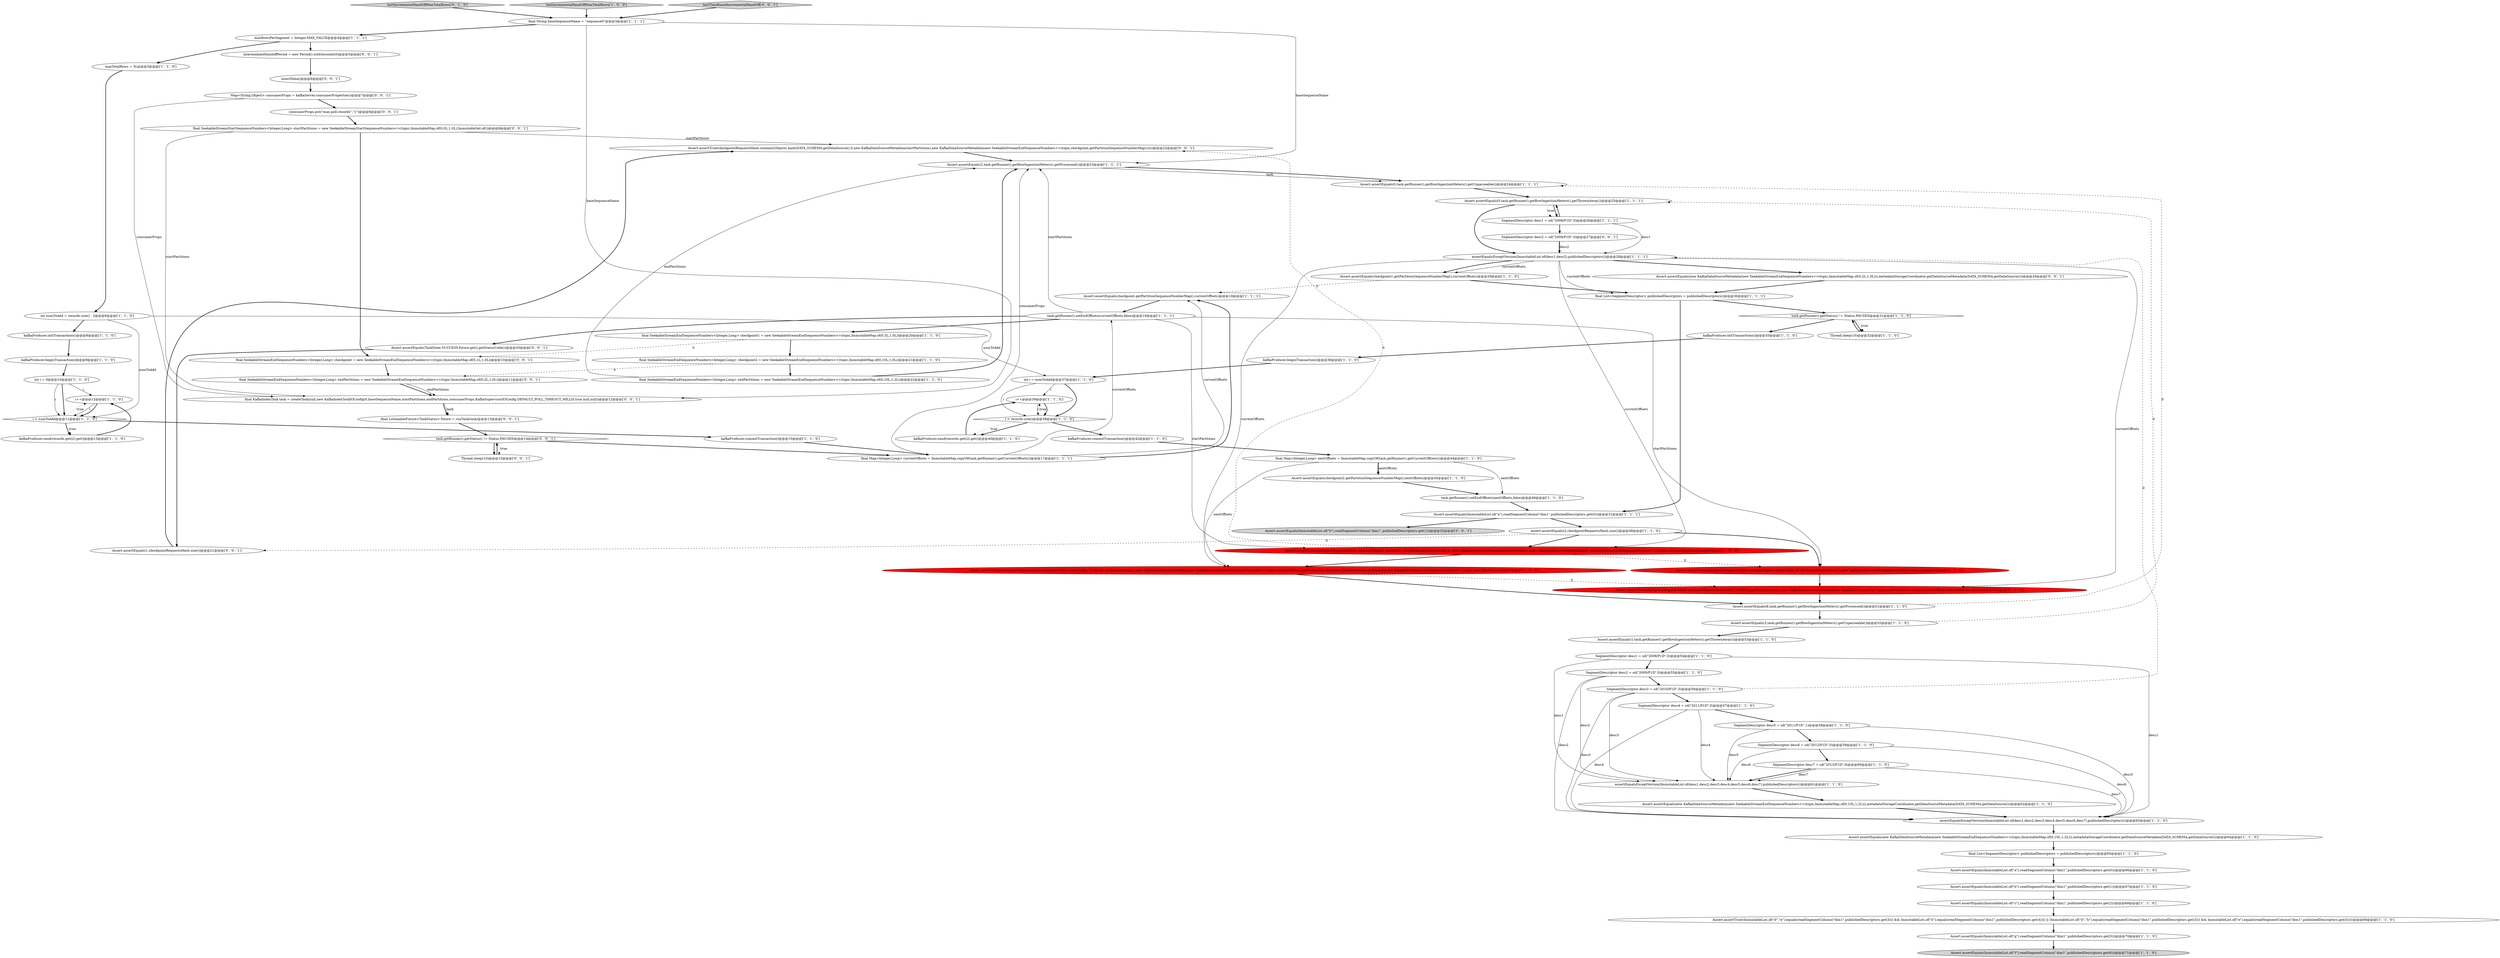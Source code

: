 digraph {
64 [style = filled, label = "testIncrementalHandOffMaxTotalRows['0', '1', '0']", fillcolor = lightgray, shape = diamond image = "AAA0AAABBB2BBB"];
4 [style = filled, label = "Assert.assertEquals(checkpoint1.getPartitionSequenceNumberMap(),currentOffsets)@@@29@@@['1', '1', '0']", fillcolor = white, shape = ellipse image = "AAA0AAABBB1BBB"];
44 [style = filled, label = "final SeekableStreamEndSequenceNumbers<Integer,Long> endPartitions = new SeekableStreamEndSequenceNumbers<>(topic,ImmutableMap.of(0,10L,1,2L))@@@22@@@['1', '1', '0']", fillcolor = white, shape = ellipse image = "AAA0AAABBB1BBB"];
70 [style = filled, label = "Map<String,Object> consumerProps = kafkaServer.consumerProperties()@@@7@@@['0', '0', '1']", fillcolor = white, shape = ellipse image = "AAA0AAABBB3BBB"];
48 [style = filled, label = "final SeekableStreamEndSequenceNumbers<Integer,Long> checkpoint2 = new SeekableStreamEndSequenceNumbers<>(topic,ImmutableMap.of(0,10L,1,0L))@@@21@@@['1', '1', '0']", fillcolor = white, shape = ellipse image = "AAA0AAABBB1BBB"];
67 [style = filled, label = "SegmentDescriptor desc2 = sd(\"2009/P1D\",0)@@@27@@@['0', '0', '1']", fillcolor = white, shape = ellipse image = "AAA0AAABBB3BBB"];
31 [style = filled, label = "Assert.assertTrue(checkpointRequestsHash.contains(Objects.hash(DATA_SCHEMA.getDataSource(),0,new KafkaDataSourceMetadata(new SeekableStreamStartSequenceNumbers<>(topic,currentOffsets,ImmutableSet.of())),new KafkaDataSourceMetadata(new SeekableStreamEndSequenceNumbers<>(topic,nextOffsets)))))@@@50@@@['1', '0', '0']", fillcolor = red, shape = ellipse image = "AAA1AAABBB1BBB"];
30 [style = filled, label = "Assert.assertEquals(ImmutableList.of(\"b\"),readSegmentColumn(\"dim1\",publishedDescriptors.get(1)))@@@67@@@['1', '1', '0']", fillcolor = white, shape = ellipse image = "AAA0AAABBB1BBB"];
24 [style = filled, label = "Assert.assertEquals(checkpoint.getPartitionSequenceNumberMap(),currentOffsets)@@@18@@@['1', '1', '1']", fillcolor = white, shape = ellipse image = "AAA0AAABBB1BBB"];
35 [style = filled, label = "final SeekableStreamEndSequenceNumbers<Integer,Long> checkpoint1 = new SeekableStreamEndSequenceNumbers<>(topic,ImmutableMap.of(0,3L,1,0L))@@@20@@@['1', '1', '0']", fillcolor = white, shape = ellipse image = "AAA0AAABBB1BBB"];
11 [style = filled, label = "task.getRunner().setEndOffsets(currentOffsets,false)@@@19@@@['1', '1', '1']", fillcolor = white, shape = ellipse image = "AAA0AAABBB1BBB"];
8 [style = filled, label = "Assert.assertEquals(8,task.getRunner().getRowIngestionMeters().getProcessed())@@@51@@@['1', '1', '0']", fillcolor = white, shape = ellipse image = "AAA0AAABBB1BBB"];
37 [style = filled, label = "kafkaProducer.initTransactions()@@@8@@@['1', '1', '0']", fillcolor = white, shape = ellipse image = "AAA0AAABBB1BBB"];
45 [style = filled, label = "task.getRunner().setEndOffsets(nextOffsets,false)@@@46@@@['1', '1', '0']", fillcolor = white, shape = ellipse image = "AAA0AAABBB1BBB"];
75 [style = filled, label = "final SeekableStreamStartSequenceNumbers<Integer,Long> startPartitions = new SeekableStreamStartSequenceNumbers<>(topic,ImmutableMap.of(0,0L,1,0L),ImmutableSet.of())@@@9@@@['0', '0', '1']", fillcolor = white, shape = ellipse image = "AAA0AAABBB3BBB"];
3 [style = filled, label = "kafkaProducer.commitTransaction()@@@15@@@['1', '1', '0']", fillcolor = white, shape = ellipse image = "AAA0AAABBB1BBB"];
40 [style = filled, label = "kafkaProducer.initTransactions()@@@35@@@['1', '1', '0']", fillcolor = white, shape = ellipse image = "AAA0AAABBB1BBB"];
56 [style = filled, label = "int numToAdd = records.size() - 2@@@6@@@['1', '1', '0']", fillcolor = white, shape = ellipse image = "AAA0AAABBB1BBB"];
74 [style = filled, label = "final SeekableStreamEndSequenceNumbers<Integer,Long> endPartitions = new SeekableStreamEndSequenceNumbers<>(topic,ImmutableMap.of(0,2L,1,0L))@@@11@@@['0', '0', '1']", fillcolor = white, shape = ellipse image = "AAA0AAABBB3BBB"];
50 [style = filled, label = "Assert.assertEquals(checkpoint2.getPartitionSequenceNumberMap(),nextOffsets)@@@45@@@['1', '1', '0']", fillcolor = white, shape = ellipse image = "AAA0AAABBB1BBB"];
79 [style = filled, label = "Assert.assertEquals(1,checkpointRequestsHash.size())@@@21@@@['0', '0', '1']", fillcolor = white, shape = ellipse image = "AAA0AAABBB3BBB"];
81 [style = filled, label = "consumerProps.put(\"max.poll.records\",\"1\")@@@8@@@['0', '0', '1']", fillcolor = white, shape = ellipse image = "AAA0AAABBB3BBB"];
26 [style = filled, label = "Assert.assertEquals(2,checkpointRequestsHash.size())@@@48@@@['1', '1', '0']", fillcolor = white, shape = ellipse image = "AAA0AAABBB1BBB"];
29 [style = filled, label = "Assert.assertEquals(3,task.getRunner().getRowIngestionMeters().getUnparseable())@@@52@@@['1', '1', '0']", fillcolor = white, shape = ellipse image = "AAA0AAABBB1BBB"];
10 [style = filled, label = "SegmentDescriptor desc1 = sd(\"2008/P1D\",0)@@@26@@@['1', '1', '1']", fillcolor = white, shape = ellipse image = "AAA0AAABBB1BBB"];
60 [style = filled, label = "i++@@@39@@@['1', '1', '0']", fillcolor = white, shape = ellipse image = "AAA0AAABBB1BBB"];
21 [style = filled, label = "Assert.assertTrue(checkpointRequestsHash.contains(Objects.hash(DATA_SCHEMA.getDataSource(),0,new KafkaDataSourceMetadata(startPartitions),new KafkaDataSourceMetadata(new SeekableStreamEndSequenceNumbers<>(topic,currentOffsets)))))@@@49@@@['1', '0', '0']", fillcolor = red, shape = ellipse image = "AAA1AAABBB1BBB"];
58 [style = filled, label = "final List<SegmentDescriptor> publishedDescriptors = publishedDescriptors()@@@30@@@['1', '1', '1']", fillcolor = white, shape = ellipse image = "AAA0AAABBB1BBB"];
33 [style = filled, label = "int i = numToAdd@@@37@@@['1', '1', '0']", fillcolor = white, shape = ellipse image = "AAA0AAABBB1BBB"];
25 [style = filled, label = "kafkaProducer.send(records.get(i)).get()@@@13@@@['1', '1', '0']", fillcolor = white, shape = ellipse image = "AAA0AAABBB1BBB"];
32 [style = filled, label = "final Map<Integer,Long> currentOffsets = ImmutableMap.copyOf(task.getRunner().getCurrentOffsets())@@@17@@@['1', '1', '1']", fillcolor = white, shape = ellipse image = "AAA0AAABBB1BBB"];
49 [style = filled, label = "final List<SegmentDescriptor> publishedDescriptors = publishedDescriptors()@@@65@@@['1', '1', '0']", fillcolor = white, shape = ellipse image = "AAA0AAABBB1BBB"];
39 [style = filled, label = "SegmentDescriptor desc6 = sd(\"2012/P1D\",0)@@@59@@@['1', '1', '0']", fillcolor = white, shape = ellipse image = "AAA0AAABBB1BBB"];
82 [style = filled, label = "final ListenableFuture<TaskStatus> future = runTask(task)@@@13@@@['0', '0', '1']", fillcolor = white, shape = ellipse image = "AAA0AAABBB3BBB"];
28 [style = filled, label = "assertEqualsExceptVersion(ImmutableList.of(desc1,desc2,desc3,desc4,desc5,desc6,desc7),publishedDescriptors())@@@61@@@['1', '1', '0']", fillcolor = white, shape = ellipse image = "AAA0AAABBB1BBB"];
66 [style = filled, label = "Assert.assertTrue(checkpointRequestsHash.contains(Objects.hash(DATA_SCHEMA.getDataSource(),0,new KafkaDataSourceMetadata(startPartitions),new KafkaDataSourceMetadata(new SeekableStreamEndSequenceNumbers<>(topic,checkpoint.getPartitionSequenceNumberMap())))))@@@22@@@['0', '0', '1']", fillcolor = white, shape = ellipse image = "AAA0AAABBB3BBB"];
36 [style = filled, label = "i++@@@12@@@['1', '1', '0']", fillcolor = white, shape = ellipse image = "AAA0AAABBB1BBB"];
9 [style = filled, label = "Assert.assertEquals(ImmutableList.of(\"g\"),readSegmentColumn(\"dim1\",publishedDescriptors.get(5)))@@@70@@@['1', '1', '0']", fillcolor = white, shape = ellipse image = "AAA0AAABBB1BBB"];
22 [style = filled, label = "maxRowsPerSegment = Integer.MAX_VALUE@@@4@@@['1', '1', '1']", fillcolor = white, shape = ellipse image = "AAA0AAABBB1BBB"];
17 [style = filled, label = "assertEqualsExceptVersion(ImmutableList.of(desc1,desc2,desc3,desc4,desc5,desc6,desc7),publishedDescriptors())@@@63@@@['1', '1', '0']", fillcolor = white, shape = ellipse image = "AAA0AAABBB1BBB"];
57 [style = filled, label = "Assert.assertEquals(ImmutableList.of(\"f\"),readSegmentColumn(\"dim1\",publishedDescriptors.get(6)))@@@71@@@['1', '1', '0']", fillcolor = lightgray, shape = ellipse image = "AAA0AAABBB1BBB"];
19 [style = filled, label = "kafkaProducer.beginTransaction()@@@9@@@['1', '1', '0']", fillcolor = white, shape = ellipse image = "AAA0AAABBB1BBB"];
14 [style = filled, label = "Assert.assertTrue((ImmutableList.of(\"d\",\"e\").equals(readSegmentColumn(\"dim1\",publishedDescriptors.get(3))) && ImmutableList.of(\"h\").equals(readSegmentColumn(\"dim1\",publishedDescriptors.get(4)))) || (ImmutableList.of(\"d\",\"h\").equals(readSegmentColumn(\"dim1\",publishedDescriptors.get(3))) && ImmutableList.of(\"e\").equals(readSegmentColumn(\"dim1\",publishedDescriptors.get(4)))))@@@69@@@['1', '1', '0']", fillcolor = white, shape = ellipse image = "AAA0AAABBB1BBB"];
23 [style = filled, label = "SegmentDescriptor desc7 = sd(\"2013/P1D\",0)@@@60@@@['1', '1', '0']", fillcolor = white, shape = ellipse image = "AAA0AAABBB1BBB"];
62 [style = filled, label = "Assert.assertTrue(checkpointRequestsHash.contains(Objects.hash(DATA_SCHEMA.getDataSource(),0,new KafkaDataSourceMetadata(startPartitions))))@@@49@@@['0', '1', '0']", fillcolor = red, shape = ellipse image = "AAA1AAABBB2BBB"];
72 [style = filled, label = "Assert.assertEquals(ImmutableList.of(\"b\"),readSegmentColumn(\"dim1\",publishedDescriptors.get(1)))@@@32@@@['0', '0', '1']", fillcolor = lightgray, shape = ellipse image = "AAA0AAABBB3BBB"];
77 [style = filled, label = "final KafkaIndexTask task = createTask(null,new KafkaIndexTaskIOConfig(0,baseSequenceName,startPartitions,endPartitions,consumerProps,KafkaSupervisorIOConfig.DEFAULT_POLL_TIMEOUT_MILLIS,true,null,null))@@@12@@@['0', '0', '1']", fillcolor = white, shape = ellipse image = "AAA0AAABBB3BBB"];
7 [style = filled, label = "final Map<Integer,Long> nextOffsets = ImmutableMap.copyOf(task.getRunner().getCurrentOffsets())@@@44@@@['1', '1', '0']", fillcolor = white, shape = ellipse image = "AAA0AAABBB1BBB"];
76 [style = filled, label = "Thread.sleep(10)@@@15@@@['0', '0', '1']", fillcolor = white, shape = ellipse image = "AAA0AAABBB3BBB"];
12 [style = filled, label = "Assert.assertEquals(2,task.getRunner().getRowIngestionMeters().getProcessed())@@@23@@@['1', '1', '1']", fillcolor = white, shape = ellipse image = "AAA0AAABBB1BBB"];
46 [style = filled, label = "Assert.assertEquals(1,task.getRunner().getRowIngestionMeters().getThrownAway())@@@53@@@['1', '1', '0']", fillcolor = white, shape = ellipse image = "AAA0AAABBB1BBB"];
41 [style = filled, label = "final String baseSequenceName = \"sequence0\"@@@3@@@['1', '1', '1']", fillcolor = white, shape = ellipse image = "AAA0AAABBB1BBB"];
51 [style = filled, label = "kafkaProducer.beginTransaction()@@@36@@@['1', '1', '0']", fillcolor = white, shape = ellipse image = "AAA0AAABBB1BBB"];
73 [style = filled, label = "intermediateHandoffPeriod = new Period().withSeconds(0)@@@5@@@['0', '0', '1']", fillcolor = white, shape = ellipse image = "AAA0AAABBB3BBB"];
43 [style = filled, label = "task.getRunner().getStatus() != Status.PAUSED@@@31@@@['1', '1', '0']", fillcolor = white, shape = diamond image = "AAA0AAABBB1BBB"];
54 [style = filled, label = "SegmentDescriptor desc3 = sd(\"2010/P1D\",0)@@@56@@@['1', '1', '0']", fillcolor = white, shape = ellipse image = "AAA0AAABBB1BBB"];
2 [style = filled, label = "SegmentDescriptor desc2 = sd(\"2009/P1D\",0)@@@55@@@['1', '1', '0']", fillcolor = white, shape = ellipse image = "AAA0AAABBB1BBB"];
0 [style = filled, label = "Assert.assertEquals(ImmutableList.of(\"c\"),readSegmentColumn(\"dim1\",publishedDescriptors.get(2)))@@@68@@@['1', '1', '0']", fillcolor = white, shape = ellipse image = "AAA0AAABBB1BBB"];
69 [style = filled, label = "insertData()@@@6@@@['0', '0', '1']", fillcolor = white, shape = ellipse image = "AAA0AAABBB3BBB"];
78 [style = filled, label = "task.getRunner().getStatus() != Status.PAUSED@@@14@@@['0', '0', '1']", fillcolor = white, shape = diamond image = "AAA0AAABBB3BBB"];
27 [style = filled, label = "i < numToAdd@@@11@@@['1', '1', '0']", fillcolor = white, shape = diamond image = "AAA0AAABBB1BBB"];
13 [style = filled, label = "Thread.sleep(10)@@@32@@@['1', '1', '0']", fillcolor = white, shape = ellipse image = "AAA0AAABBB1BBB"];
63 [style = filled, label = "Assert.assertTrue(checkpointRequestsHash.contains(Objects.hash(DATA_SCHEMA.getDataSource(),0,new KafkaDataSourceMetadata(new SeekableStreamStartSequenceNumbers<>(topic,currentOffsets,ImmutableSet.of())))))@@@50@@@['0', '1', '0']", fillcolor = red, shape = ellipse image = "AAA1AAABBB2BBB"];
65 [style = filled, label = "Assert.assertEquals(TaskState.SUCCESS,future.get().getStatusCode())@@@20@@@['0', '0', '1']", fillcolor = white, shape = ellipse image = "AAA0AAABBB3BBB"];
47 [style = filled, label = "SegmentDescriptor desc5 = sd(\"2011/P1D\",1)@@@58@@@['1', '1', '0']", fillcolor = white, shape = ellipse image = "AAA0AAABBB1BBB"];
55 [style = filled, label = "Assert.assertEquals(0,task.getRunner().getRowIngestionMeters().getUnparseable())@@@24@@@['1', '1', '1']", fillcolor = white, shape = ellipse image = "AAA0AAABBB1BBB"];
1 [style = filled, label = "maxTotalRows = 3L@@@5@@@['1', '1', '0']", fillcolor = white, shape = ellipse image = "AAA0AAABBB1BBB"];
68 [style = filled, label = "final SeekableStreamEndSequenceNumbers<Integer,Long> checkpoint = new SeekableStreamEndSequenceNumbers<>(topic,ImmutableMap.of(0,1L,1,0L))@@@10@@@['0', '0', '1']", fillcolor = white, shape = ellipse image = "AAA0AAABBB3BBB"];
20 [style = filled, label = "testIncrementalHandOffMaxTotalRows['1', '0', '0']", fillcolor = lightgray, shape = diamond image = "AAA0AAABBB1BBB"];
80 [style = filled, label = "Assert.assertEquals(new KafkaDataSourceMetadata(new SeekableStreamEndSequenceNumbers<>(topic,ImmutableMap.of(0,2L,1,0L))),metadataStorageCoordinator.getDataSourceMetadata(DATA_SCHEMA.getDataSource()))@@@29@@@['0', '0', '1']", fillcolor = white, shape = ellipse image = "AAA0AAABBB3BBB"];
59 [style = filled, label = "kafkaProducer.send(records.get(i)).get()@@@40@@@['1', '1', '0']", fillcolor = white, shape = ellipse image = "AAA0AAABBB1BBB"];
38 [style = filled, label = "Assert.assertEquals(ImmutableList.of(\"a\"),readSegmentColumn(\"dim1\",publishedDescriptors.get(0)))@@@31@@@['1', '1', '1']", fillcolor = white, shape = ellipse image = "AAA0AAABBB1BBB"];
34 [style = filled, label = "SegmentDescriptor desc1 = sd(\"2008/P1D\",0)@@@54@@@['1', '1', '0']", fillcolor = white, shape = ellipse image = "AAA0AAABBB1BBB"];
15 [style = filled, label = "Assert.assertEquals(new KafkaDataSourceMetadata(new SeekableStreamEndSequenceNumbers<>(topic,ImmutableMap.of(0,10L,1,2L))),metadataStorageCoordinator.getDataSourceMetadata(DATA_SCHEMA.getDataSource()))@@@62@@@['1', '1', '0']", fillcolor = white, shape = ellipse image = "AAA0AAABBB1BBB"];
5 [style = filled, label = "SegmentDescriptor desc4 = sd(\"2011/P1D\",0)@@@57@@@['1', '1', '0']", fillcolor = white, shape = ellipse image = "AAA0AAABBB1BBB"];
42 [style = filled, label = "Assert.assertEquals(0,task.getRunner().getRowIngestionMeters().getThrownAway())@@@25@@@['1', '1', '1']", fillcolor = white, shape = ellipse image = "AAA0AAABBB1BBB"];
52 [style = filled, label = "i < records.size()@@@38@@@['1', '1', '0']", fillcolor = white, shape = diamond image = "AAA0AAABBB1BBB"];
53 [style = filled, label = "Assert.assertEquals(ImmutableList.of(\"a\"),readSegmentColumn(\"dim1\",publishedDescriptors.get(0)))@@@66@@@['1', '1', '0']", fillcolor = white, shape = ellipse image = "AAA0AAABBB1BBB"];
18 [style = filled, label = "int i = 0@@@10@@@['1', '1', '0']", fillcolor = white, shape = ellipse image = "AAA0AAABBB1BBB"];
6 [style = filled, label = "assertEqualsExceptVersion(ImmutableList.of(desc1,desc2),publishedDescriptors())@@@28@@@['1', '1', '1']", fillcolor = white, shape = ellipse image = "AAA0AAABBB1BBB"];
61 [style = filled, label = "Assert.assertEquals(new KafkaDataSourceMetadata(new SeekableStreamEndSequenceNumbers<>(topic,ImmutableMap.of(0,10L,1,2L))),metadataStorageCoordinator.getDataSourceMetadata(DATA_SCHEMA.getDataSource()))@@@64@@@['1', '1', '0']", fillcolor = white, shape = ellipse image = "AAA0AAABBB1BBB"];
71 [style = filled, label = "testTimeBasedIncrementalHandOff['0', '0', '1']", fillcolor = lightgray, shape = diamond image = "AAA0AAABBB3BBB"];
16 [style = filled, label = "kafkaProducer.commitTransaction()@@@42@@@['1', '1', '0']", fillcolor = white, shape = ellipse image = "AAA0AAABBB1BBB"];
35->48 [style = bold, label=""];
21->66 [style = dashed, label="0"];
46->34 [style = bold, label=""];
79->66 [style = bold, label=""];
7->31 [style = solid, label="nextOffsets"];
5->17 [style = solid, label="desc4"];
31->63 [style = dashed, label="0"];
75->66 [style = solid, label="startPartitions"];
16->7 [style = bold, label=""];
48->74 [style = dashed, label="0"];
44->12 [style = solid, label="endPartitions"];
52->59 [style = bold, label=""];
26->79 [style = dashed, label="0"];
54->17 [style = solid, label="desc3"];
11->21 [style = solid, label="startPartitions"];
75->77 [style = solid, label="startPartitions"];
12->55 [style = solid, label="task"];
41->77 [style = solid, label="baseSequenceName"];
38->72 [style = bold, label=""];
23->28 [style = bold, label=""];
43->40 [style = bold, label=""];
15->17 [style = bold, label=""];
0->14 [style = bold, label=""];
2->28 [style = solid, label="desc2"];
21->31 [style = bold, label=""];
34->2 [style = bold, label=""];
24->11 [style = bold, label=""];
29->46 [style = bold, label=""];
39->23 [style = bold, label=""];
45->38 [style = bold, label=""];
68->74 [style = bold, label=""];
50->45 [style = bold, label=""];
75->68 [style = bold, label=""];
14->9 [style = bold, label=""];
54->28 [style = solid, label="desc3"];
38->26 [style = bold, label=""];
41->22 [style = bold, label=""];
7->50 [style = solid, label="nextOffsets"];
54->5 [style = bold, label=""];
34->28 [style = solid, label="desc1"];
27->25 [style = bold, label=""];
27->36 [style = dotted, label="true"];
80->58 [style = bold, label=""];
8->55 [style = dashed, label="0"];
61->49 [style = bold, label=""];
19->18 [style = bold, label=""];
59->60 [style = bold, label=""];
27->25 [style = dotted, label="true"];
35->68 [style = dashed, label="0"];
71->41 [style = bold, label=""];
25->36 [style = bold, label=""];
12->55 [style = bold, label=""];
40->51 [style = bold, label=""];
6->31 [style = solid, label="currentOffsets"];
22->73 [style = bold, label=""];
32->11 [style = solid, label="currentOffsets"];
10->6 [style = solid, label="desc1"];
23->17 [style = solid, label="desc7"];
53->30 [style = bold, label=""];
56->27 [style = solid, label="numToAdd"];
48->44 [style = bold, label=""];
47->39 [style = bold, label=""];
73->69 [style = bold, label=""];
32->24 [style = solid, label="currentOffsets"];
52->59 [style = dotted, label="true"];
44->12 [style = bold, label=""];
43->13 [style = bold, label=""];
39->28 [style = solid, label="desc6"];
11->12 [style = solid, label="startPartitions"];
6->4 [style = bold, label=""];
20->41 [style = bold, label=""];
56->33 [style = solid, label="numToAdd"];
70->81 [style = bold, label=""];
13->43 [style = bold, label=""];
67->6 [style = solid, label="desc2"];
74->77 [style = bold, label=""];
6->4 [style = solid, label="currentOffsets"];
6->80 [style = bold, label=""];
1->56 [style = bold, label=""];
54->6 [style = dashed, label="0"];
4->24 [style = dashed, label="0"];
78->76 [style = dotted, label="true"];
64->41 [style = bold, label=""];
23->28 [style = solid, label="desc7"];
7->50 [style = bold, label=""];
33->52 [style = bold, label=""];
58->43 [style = bold, label=""];
11->65 [style = bold, label=""];
74->77 [style = solid, label="endPartitions"];
36->27 [style = solid, label="i"];
65->79 [style = bold, label=""];
56->37 [style = bold, label=""];
26->62 [style = bold, label=""];
67->6 [style = bold, label=""];
77->82 [style = bold, label=""];
55->42 [style = bold, label=""];
29->42 [style = dashed, label="0"];
26->21 [style = bold, label=""];
6->21 [style = solid, label="currentOffsets"];
66->12 [style = bold, label=""];
58->38 [style = bold, label=""];
82->78 [style = bold, label=""];
4->58 [style = bold, label=""];
52->16 [style = bold, label=""];
77->82 [style = solid, label="task"];
81->75 [style = bold, label=""];
39->17 [style = solid, label="desc6"];
52->60 [style = dotted, label="true"];
10->67 [style = bold, label=""];
2->54 [style = bold, label=""];
30->0 [style = bold, label=""];
22->1 [style = bold, label=""];
60->52 [style = bold, label=""];
5->28 [style = solid, label="desc4"];
60->52 [style = solid, label="i"];
31->8 [style = bold, label=""];
76->78 [style = bold, label=""];
6->63 [style = solid, label="currentOffsets"];
21->62 [style = dashed, label="0"];
17->61 [style = bold, label=""];
28->15 [style = bold, label=""];
11->62 [style = solid, label="startPartitions"];
9->57 [style = bold, label=""];
33->52 [style = solid, label="i"];
27->3 [style = bold, label=""];
62->63 [style = bold, label=""];
32->12 [style = solid, label="consumerProps"];
18->27 [style = solid, label="i"];
43->13 [style = dotted, label="true"];
6->58 [style = solid, label="currentOffsets"];
70->77 [style = solid, label="consumerProps"];
34->17 [style = solid, label="desc1"];
2->17 [style = solid, label="desc2"];
11->35 [style = bold, label=""];
18->36 [style = solid, label="i"];
49->53 [style = bold, label=""];
5->47 [style = bold, label=""];
42->10 [style = dotted, label="true"];
41->12 [style = solid, label="baseSequenceName"];
78->32 [style = bold, label=""];
33->60 [style = solid, label="i"];
36->27 [style = bold, label=""];
42->6 [style = bold, label=""];
10->42 [style = bold, label=""];
18->27 [style = bold, label=""];
42->10 [style = bold, label=""];
47->28 [style = solid, label="desc5"];
63->8 [style = bold, label=""];
37->19 [style = bold, label=""];
69->70 [style = bold, label=""];
78->76 [style = bold, label=""];
3->32 [style = bold, label=""];
32->24 [style = bold, label=""];
8->29 [style = bold, label=""];
7->45 [style = solid, label="nextOffsets"];
47->17 [style = solid, label="desc5"];
51->33 [style = bold, label=""];
}

